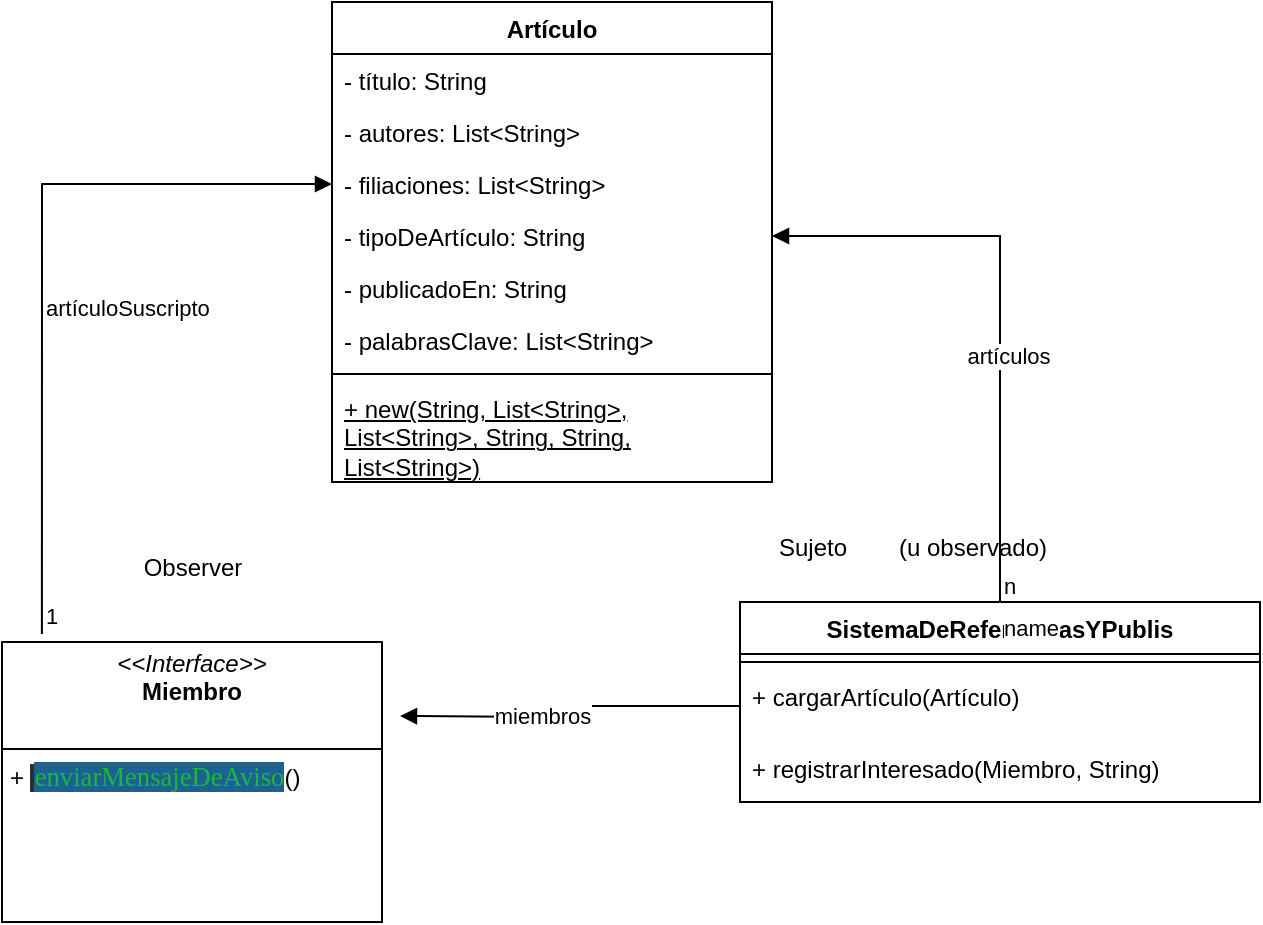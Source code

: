 <mxfile version="24.8.1">
  <diagram id="C5RBs43oDa-KdzZeNtuy" name="Page-1">
    <mxGraphModel dx="489" dy="1923" grid="1" gridSize="10" guides="1" tooltips="1" connect="1" arrows="1" fold="1" page="1" pageScale="1" pageWidth="827" pageHeight="1169" math="0" shadow="0">
      <root>
        <mxCell id="WIyWlLk6GJQsqaUBKTNV-0" />
        <mxCell id="WIyWlLk6GJQsqaUBKTNV-1" parent="WIyWlLk6GJQsqaUBKTNV-0" />
        <mxCell id="WfkrBH388kIWZbavLEcz-4" value="SistemaDeReferenciasYPublis" style="swimlane;fontStyle=1;align=center;verticalAlign=top;childLayout=stackLayout;horizontal=1;startSize=26;horizontalStack=0;resizeParent=1;resizeParentMax=0;resizeLast=0;collapsible=1;marginBottom=0;whiteSpace=wrap;html=1;" parent="WIyWlLk6GJQsqaUBKTNV-1" vertex="1">
          <mxGeometry x="414" y="150" width="260" height="100" as="geometry" />
        </mxCell>
        <mxCell id="WfkrBH388kIWZbavLEcz-6" value="" style="line;strokeWidth=1;fillColor=none;align=left;verticalAlign=middle;spacingTop=-1;spacingLeft=3;spacingRight=3;rotatable=0;labelPosition=right;points=[];portConstraint=eastwest;strokeColor=inherit;" parent="WfkrBH388kIWZbavLEcz-4" vertex="1">
          <mxGeometry y="26" width="260" height="8" as="geometry" />
        </mxCell>
        <mxCell id="WfkrBH388kIWZbavLEcz-7" value="+ cargarArtículo(Artículo)" style="text;strokeColor=none;fillColor=none;align=left;verticalAlign=top;spacingLeft=4;spacingRight=4;overflow=hidden;rotatable=0;points=[[0,0.5],[1,0.5]];portConstraint=eastwest;whiteSpace=wrap;html=1;" parent="WfkrBH388kIWZbavLEcz-4" vertex="1">
          <mxGeometry y="34" width="260" height="36" as="geometry" />
        </mxCell>
        <mxCell id="WfkrBH388kIWZbavLEcz-12" value="+ registrarInteresado(Miembro, String)" style="text;strokeColor=none;fillColor=none;align=left;verticalAlign=top;spacingLeft=4;spacingRight=4;overflow=hidden;rotatable=0;points=[[0,0.5],[1,0.5]];portConstraint=eastwest;whiteSpace=wrap;html=1;" parent="WfkrBH388kIWZbavLEcz-4" vertex="1">
          <mxGeometry y="70" width="260" height="30" as="geometry" />
        </mxCell>
        <mxCell id="WfkrBH388kIWZbavLEcz-13" value="" style="endArrow=block;endFill=1;html=1;edgeStyle=orthogonalEdgeStyle;align=left;verticalAlign=top;rounded=0;exitX=0;exitY=0.5;exitDx=0;exitDy=0;entryX=1.025;entryY=0.808;entryDx=0;entryDy=0;entryPerimeter=0;" parent="WIyWlLk6GJQsqaUBKTNV-1" source="WfkrBH388kIWZbavLEcz-7" edge="1">
          <mxGeometry x="-1" relative="1" as="geometry">
            <mxPoint x="290" y="380" as="sourcePoint" />
            <mxPoint x="244" y="207.008" as="targetPoint" />
          </mxGeometry>
        </mxCell>
        <mxCell id="WfkrBH388kIWZbavLEcz-15" value="miembros" style="edgeLabel;html=1;align=center;verticalAlign=middle;resizable=0;points=[];" parent="WfkrBH388kIWZbavLEcz-13" vertex="1" connectable="0">
          <mxGeometry x="0.198" y="-1" relative="1" as="geometry">
            <mxPoint as="offset" />
          </mxGeometry>
        </mxCell>
        <mxCell id="WfkrBH388kIWZbavLEcz-17" value="Observer" style="text;html=1;align=center;verticalAlign=middle;resizable=0;points=[];autosize=1;strokeColor=none;fillColor=none;" parent="WIyWlLk6GJQsqaUBKTNV-1" vertex="1">
          <mxGeometry x="105" y="118" width="70" height="30" as="geometry" />
        </mxCell>
        <mxCell id="WfkrBH388kIWZbavLEcz-18" value="Sujeto" style="text;html=1;align=center;verticalAlign=middle;resizable=0;points=[];autosize=1;strokeColor=none;fillColor=none;" parent="WIyWlLk6GJQsqaUBKTNV-1" vertex="1">
          <mxGeometry x="420" y="108" width="60" height="30" as="geometry" />
        </mxCell>
        <mxCell id="WfkrBH388kIWZbavLEcz-19" value="(u observado)" style="text;html=1;align=center;verticalAlign=middle;resizable=0;points=[];autosize=1;strokeColor=none;fillColor=none;" parent="WIyWlLk6GJQsqaUBKTNV-1" vertex="1">
          <mxGeometry x="480" y="108" width="100" height="30" as="geometry" />
        </mxCell>
        <mxCell id="WfkrBH388kIWZbavLEcz-20" value="&lt;p style=&quot;margin:0px;margin-top:4px;text-align:center;&quot;&gt;&lt;i&gt;&amp;lt;&amp;lt;Interface&amp;gt;&amp;gt;&lt;/i&gt;&lt;br&gt;&lt;b&gt;Miembro&lt;/b&gt;&lt;/p&gt;&lt;p style=&quot;margin:0px;margin-left:4px;&quot;&gt;&lt;br&gt;&lt;/p&gt;&lt;hr size=&quot;1&quot; style=&quot;border-style:solid;&quot;&gt;&lt;p style=&quot;margin:0px;margin-left:4px;&quot;&gt;+&amp;nbsp;&lt;span style=&quot;background-color:#2f2f2f;padding:0px 0px 0px 2px;&quot;&gt;&lt;span style=&quot;color: rgb(204, 204, 204); font-family: Consolas; font-size: 10pt; white-space: pre;&quot;&gt;&lt;span style=&quot;color:#d9e8f7;&quot;&gt;&lt;/span&gt;&lt;span style=&quot;color:#1eb540;background-color:#1b6291;&quot;&gt;enviarMensajeDeAviso&lt;/span&gt;&lt;/span&gt;&lt;/span&gt;()&lt;/p&gt;" style="verticalAlign=top;align=left;overflow=fill;html=1;whiteSpace=wrap;" parent="WIyWlLk6GJQsqaUBKTNV-1" vertex="1">
          <mxGeometry x="45" y="170" width="190" height="140" as="geometry" />
        </mxCell>
        <mxCell id="vb9U2dmVhgSQL-iuItbJ-1" value="Artículo" style="swimlane;fontStyle=1;align=center;verticalAlign=top;childLayout=stackLayout;horizontal=1;startSize=26;horizontalStack=0;resizeParent=1;resizeParentMax=0;resizeLast=0;collapsible=1;marginBottom=0;whiteSpace=wrap;html=1;" vertex="1" parent="WIyWlLk6GJQsqaUBKTNV-1">
          <mxGeometry x="210" y="-150" width="220" height="240" as="geometry" />
        </mxCell>
        <mxCell id="vb9U2dmVhgSQL-iuItbJ-2" value="- título: String" style="text;strokeColor=none;fillColor=none;align=left;verticalAlign=top;spacingLeft=4;spacingRight=4;overflow=hidden;rotatable=0;points=[[0,0.5],[1,0.5]];portConstraint=eastwest;whiteSpace=wrap;html=1;" vertex="1" parent="vb9U2dmVhgSQL-iuItbJ-1">
          <mxGeometry y="26" width="220" height="26" as="geometry" />
        </mxCell>
        <mxCell id="vb9U2dmVhgSQL-iuItbJ-6" value="- autores: List&amp;lt;String&amp;gt;" style="text;strokeColor=none;fillColor=none;align=left;verticalAlign=top;spacingLeft=4;spacingRight=4;overflow=hidden;rotatable=0;points=[[0,0.5],[1,0.5]];portConstraint=eastwest;whiteSpace=wrap;html=1;" vertex="1" parent="vb9U2dmVhgSQL-iuItbJ-1">
          <mxGeometry y="52" width="220" height="26" as="geometry" />
        </mxCell>
        <mxCell id="vb9U2dmVhgSQL-iuItbJ-7" value="- filiaciones: List&amp;lt;String&amp;gt;" style="text;strokeColor=none;fillColor=none;align=left;verticalAlign=top;spacingLeft=4;spacingRight=4;overflow=hidden;rotatable=0;points=[[0,0.5],[1,0.5]];portConstraint=eastwest;whiteSpace=wrap;html=1;" vertex="1" parent="vb9U2dmVhgSQL-iuItbJ-1">
          <mxGeometry y="78" width="220" height="26" as="geometry" />
        </mxCell>
        <mxCell id="vb9U2dmVhgSQL-iuItbJ-9" value="- tipoDeArtículo: String" style="text;strokeColor=none;fillColor=none;align=left;verticalAlign=top;spacingLeft=4;spacingRight=4;overflow=hidden;rotatable=0;points=[[0,0.5],[1,0.5]];portConstraint=eastwest;whiteSpace=wrap;html=1;" vertex="1" parent="vb9U2dmVhgSQL-iuItbJ-1">
          <mxGeometry y="104" width="220" height="26" as="geometry" />
        </mxCell>
        <mxCell id="vb9U2dmVhgSQL-iuItbJ-8" value="- publicadoEn: String" style="text;strokeColor=none;fillColor=none;align=left;verticalAlign=top;spacingLeft=4;spacingRight=4;overflow=hidden;rotatable=0;points=[[0,0.5],[1,0.5]];portConstraint=eastwest;whiteSpace=wrap;html=1;" vertex="1" parent="vb9U2dmVhgSQL-iuItbJ-1">
          <mxGeometry y="130" width="220" height="26" as="geometry" />
        </mxCell>
        <mxCell id="vb9U2dmVhgSQL-iuItbJ-10" value="- palabrasClave: List&amp;lt;String&amp;gt;" style="text;strokeColor=none;fillColor=none;align=left;verticalAlign=top;spacingLeft=4;spacingRight=4;overflow=hidden;rotatable=0;points=[[0,0.5],[1,0.5]];portConstraint=eastwest;whiteSpace=wrap;html=1;" vertex="1" parent="vb9U2dmVhgSQL-iuItbJ-1">
          <mxGeometry y="156" width="220" height="26" as="geometry" />
        </mxCell>
        <mxCell id="vb9U2dmVhgSQL-iuItbJ-3" value="" style="line;strokeWidth=1;fillColor=none;align=left;verticalAlign=middle;spacingTop=-1;spacingLeft=3;spacingRight=3;rotatable=0;labelPosition=right;points=[];portConstraint=eastwest;strokeColor=inherit;" vertex="1" parent="vb9U2dmVhgSQL-iuItbJ-1">
          <mxGeometry y="182" width="220" height="8" as="geometry" />
        </mxCell>
        <mxCell id="vb9U2dmVhgSQL-iuItbJ-5" value="+ new(String, List&amp;lt;String&amp;gt;, List&amp;lt;String&amp;gt;, String, String, List&amp;lt;String&amp;gt;)" style="text;strokeColor=none;fillColor=none;align=left;verticalAlign=top;spacingLeft=4;spacingRight=4;overflow=hidden;rotatable=0;points=[[0,0.5],[1,0.5]];portConstraint=eastwest;whiteSpace=wrap;html=1;fontStyle=4" vertex="1" parent="vb9U2dmVhgSQL-iuItbJ-1">
          <mxGeometry y="190" width="220" height="50" as="geometry" />
        </mxCell>
        <mxCell id="vb9U2dmVhgSQL-iuItbJ-11" value="name" style="endArrow=block;endFill=1;html=1;edgeStyle=orthogonalEdgeStyle;align=left;verticalAlign=top;rounded=0;exitX=0.5;exitY=0;exitDx=0;exitDy=0;entryX=1;entryY=0.5;entryDx=0;entryDy=0;" edge="1" parent="WIyWlLk6GJQsqaUBKTNV-1" source="WfkrBH388kIWZbavLEcz-4" target="vb9U2dmVhgSQL-iuItbJ-9">
          <mxGeometry x="-1" relative="1" as="geometry">
            <mxPoint x="360" y="230" as="sourcePoint" />
            <mxPoint x="520" y="230" as="targetPoint" />
          </mxGeometry>
        </mxCell>
        <mxCell id="vb9U2dmVhgSQL-iuItbJ-12" value="n" style="edgeLabel;resizable=0;html=1;align=left;verticalAlign=bottom;" connectable="0" vertex="1" parent="vb9U2dmVhgSQL-iuItbJ-11">
          <mxGeometry x="-1" relative="1" as="geometry" />
        </mxCell>
        <mxCell id="vb9U2dmVhgSQL-iuItbJ-13" value="artículos" style="edgeLabel;html=1;align=center;verticalAlign=middle;resizable=0;points=[];" vertex="1" connectable="0" parent="vb9U2dmVhgSQL-iuItbJ-11">
          <mxGeometry x="-0.167" y="-4" relative="1" as="geometry">
            <mxPoint as="offset" />
          </mxGeometry>
        </mxCell>
        <mxCell id="vb9U2dmVhgSQL-iuItbJ-14" value="artículoSuscripto" style="endArrow=block;endFill=1;html=1;edgeStyle=orthogonalEdgeStyle;align=left;verticalAlign=top;rounded=0;exitX=0.105;exitY=-0.029;exitDx=0;exitDy=0;exitPerimeter=0;entryX=0;entryY=0.5;entryDx=0;entryDy=0;" edge="1" parent="WIyWlLk6GJQsqaUBKTNV-1" source="WfkrBH388kIWZbavLEcz-20" target="vb9U2dmVhgSQL-iuItbJ-7">
          <mxGeometry x="-0.049" relative="1" as="geometry">
            <mxPoint x="120" y="120" as="sourcePoint" />
            <mxPoint x="280" y="120" as="targetPoint" />
            <mxPoint as="offset" />
          </mxGeometry>
        </mxCell>
        <mxCell id="vb9U2dmVhgSQL-iuItbJ-15" value="1" style="edgeLabel;resizable=0;html=1;align=left;verticalAlign=bottom;" connectable="0" vertex="1" parent="vb9U2dmVhgSQL-iuItbJ-14">
          <mxGeometry x="-1" relative="1" as="geometry" />
        </mxCell>
      </root>
    </mxGraphModel>
  </diagram>
</mxfile>
